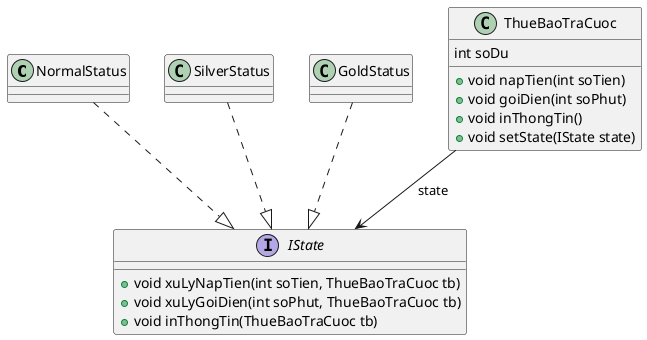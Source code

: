 @startuml

class NormalStatus

class SilverStatus

class GoldStatus

interface IState{
    + void xuLyNapTien(int soTien, ThueBaoTraCuoc tb)
    + void xuLyGoiDien(int soPhut, ThueBaoTraCuoc tb)
    + void inThongTin(ThueBaoTraCuoc tb)

}
class ThueBaoTraCuoc{
    int soDu
    + void napTien(int soTien)
    + void goiDien(int soPhut)
    + void inThongTin()
    + void setState(IState state)
}



ThueBaoTraCuoc --> IState : state

NormalStatus ..|> IState
SilverStatus ..|> IState
GoldStatus ..|> IState
@enduml
